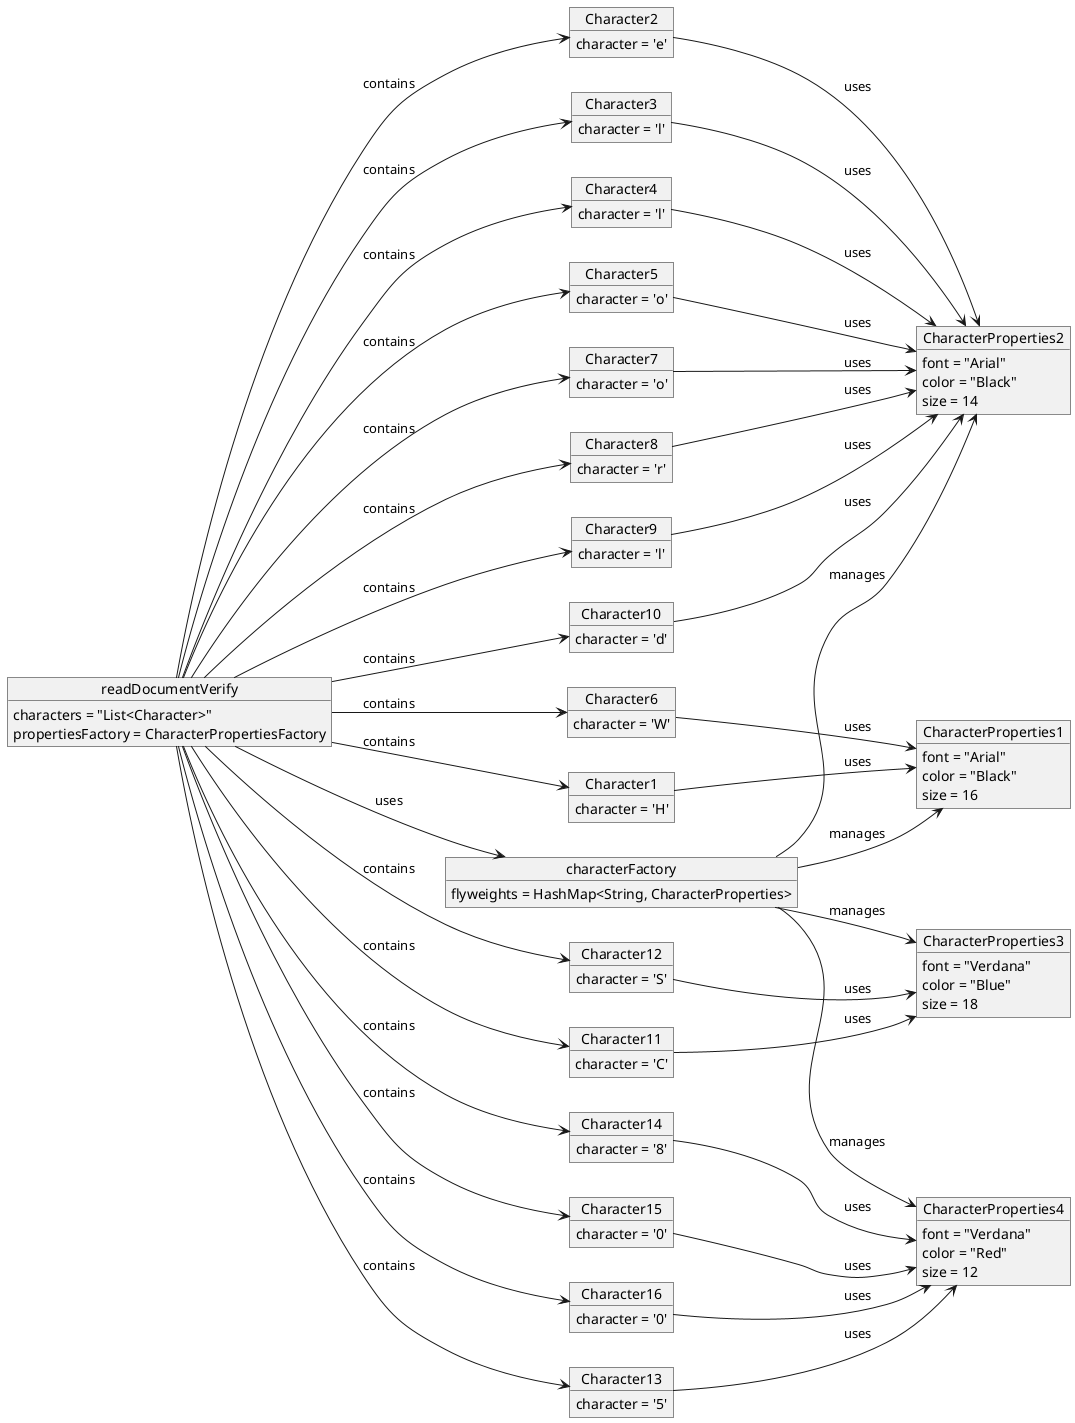 @startuml
left to right direction

object readDocumentVerify {
  characters = "List<Character>"
  propertiesFactory = CharacterPropertiesFactory
}

object characterFactory {
  flyweights = HashMap<String, CharacterProperties>
}

object CharacterProperties2 {
  font = "Arial"
  color = "Black"
  size = 14
}
object CharacterProperties1 {
  font = "Arial"
  color = "Black"
  size = 16
}
object CharacterProperties3 {
  font = "Verdana"
  color = "Blue"
  size = 18
}
object CharacterProperties4 {
  font = "Verdana"
  color = "Red"
  size = 12
}

object Character1 {
  character = 'H'
}
object Character2 {
  character = 'e'
}
object Character3 {
  character = 'l'
}
object Character4 {
  character = 'l'
}
object Character5 {
  character = 'o'
}
object Character6 {
  character = 'W'
}
object Character7 {
  character = 'o'
}
object Character8 {
  character = 'r'
}
object Character9 {
  character = 'l'
}
object Character10 {
  character = 'd'
}
object Character11 {
  character = 'C'
}
object Character12 {
  character = 'S'
}
object Character13 {
  character = '5'
}
object Character14 {
  character = '8'
}
object Character15 {
  character = '0'
}
object Character16 {
  character = '0'
}

readDocumentVerify --> characterFactory : "uses"
characterFactory -[hidden]-> CharacterProperties1
characterFactory -[hidden]-> CharacterProperties2
characterFactory -[hidden]-> CharacterProperties3
characterFactory -[hidden]-> CharacterProperties4
readDocumentVerify --> Character1 : "contains"
readDocumentVerify --> Character2 : "contains"
readDocumentVerify --> Character3 : "contains"
readDocumentVerify --> Character4 : "contains"
readDocumentVerify --> Character5 : "contains"
readDocumentVerify --> Character6 : "contains"
readDocumentVerify --> Character7 : "contains"
readDocumentVerify --> Character8 : "contains"
readDocumentVerify --> Character9 : "contains"
readDocumentVerify --> Character10 : "contains"
readDocumentVerify --> Character11 : "contains"
readDocumentVerify --> Character12 : "contains"
readDocumentVerify --> Character13 : "contains"
readDocumentVerify --> Character14 : "contains"
readDocumentVerify --> Character15 : "contains"
readDocumentVerify --> Character16 : "contains"

characterFactory --> CharacterProperties2 : "manages"
characterFactory --> CharacterProperties1 : "manages"
characterFactory --> CharacterProperties3 : "manages"
characterFactory --> CharacterProperties4 : "manages"

Character1 --> CharacterProperties1 : "uses"
Character2 --> CharacterProperties2 : "uses"
Character3 --> CharacterProperties2 : "uses"
Character4 --> CharacterProperties2 : "uses"
Character5 --> CharacterProperties2 : "uses"
Character6 --> CharacterProperties1 : "uses"
Character7 --> CharacterProperties2 : "uses"
Character8 --> CharacterProperties2 : "uses"
Character9 --> CharacterProperties2 : "uses"
Character10 --> CharacterProperties2 : "uses"
Character11 --> CharacterProperties3 : "uses"
Character12 --> CharacterProperties3 : "uses"
Character13 --> CharacterProperties4 : "uses"
Character14 --> CharacterProperties4 : "uses"
Character15 --> CharacterProperties4 : "uses"
Character16 --> CharacterProperties4 : "uses"

@enduml
